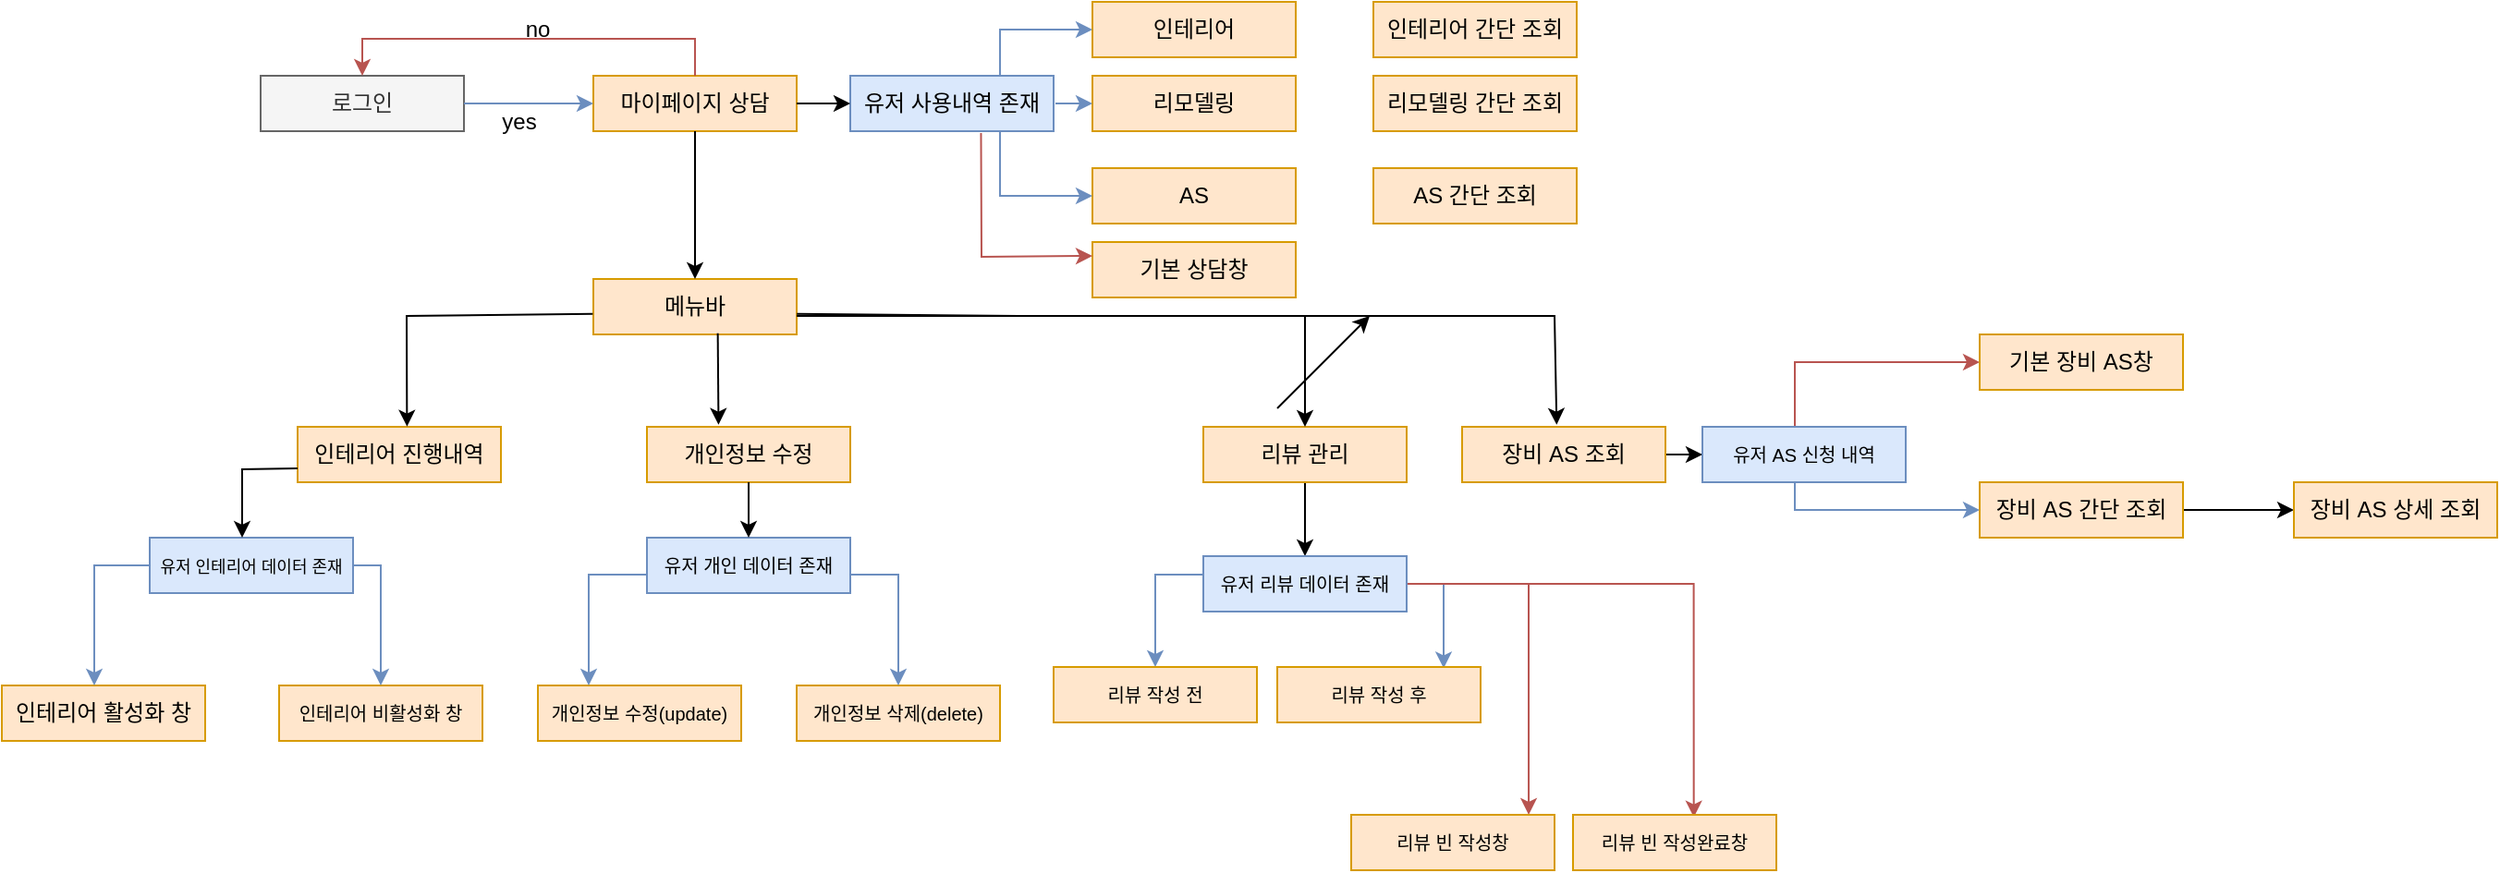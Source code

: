 <mxfile version="18.0.3" type="github">
  <diagram id="yAM6Byc1PwFym0VlvqPB" name="Page-1">
    <mxGraphModel dx="889" dy="491" grid="1" gridSize="10" guides="1" tooltips="1" connect="1" arrows="1" fold="1" page="1" pageScale="1" pageWidth="1654" pageHeight="2336" math="0" shadow="0">
      <root>
        <mxCell id="0" />
        <mxCell id="1" parent="0" />
        <mxCell id="cXizYQNHtDUrmTa4HkwB-1" value="마이페이지 상담" style="rounded=0;whiteSpace=wrap;html=1;fillColor=#ffe6cc;strokeColor=#d79b00;" parent="1" vertex="1">
          <mxGeometry x="350" y="130" width="110" height="30" as="geometry" />
        </mxCell>
        <mxCell id="cXizYQNHtDUrmTa4HkwB-2" value="로그인" style="rounded=0;whiteSpace=wrap;html=1;fillColor=#f5f5f5;strokeColor=#666666;fontColor=#333333;" parent="1" vertex="1">
          <mxGeometry x="170" y="130" width="110" height="30" as="geometry" />
        </mxCell>
        <mxCell id="cXizYQNHtDUrmTa4HkwB-5" value="" style="endArrow=classic;html=1;rounded=0;exitX=1;exitY=0.5;exitDx=0;exitDy=0;fillColor=#dae8fc;strokeColor=#6c8ebf;" parent="1" source="cXizYQNHtDUrmTa4HkwB-2" target="cXizYQNHtDUrmTa4HkwB-1" edge="1">
          <mxGeometry width="50" height="50" relative="1" as="geometry">
            <mxPoint x="770" y="440" as="sourcePoint" />
            <mxPoint x="820" y="390" as="targetPoint" />
          </mxGeometry>
        </mxCell>
        <mxCell id="cXizYQNHtDUrmTa4HkwB-10" value="" style="endArrow=classic;html=1;rounded=0;exitX=0.5;exitY=0;exitDx=0;exitDy=0;entryX=0.5;entryY=0;entryDx=0;entryDy=0;fillColor=#f8cecc;strokeColor=#b85450;" parent="1" source="cXizYQNHtDUrmTa4HkwB-1" target="cXizYQNHtDUrmTa4HkwB-2" edge="1">
          <mxGeometry width="50" height="50" relative="1" as="geometry">
            <mxPoint x="770" y="430" as="sourcePoint" />
            <mxPoint x="820" y="380" as="targetPoint" />
            <Array as="points">
              <mxPoint x="405" y="110" />
              <mxPoint x="310" y="110" />
              <mxPoint x="225" y="110" />
            </Array>
          </mxGeometry>
        </mxCell>
        <mxCell id="cXizYQNHtDUrmTa4HkwB-11" value="yes" style="text;html=1;strokeColor=none;fillColor=none;align=center;verticalAlign=middle;whiteSpace=wrap;rounded=0;" parent="1" vertex="1">
          <mxGeometry x="280" y="140" width="60" height="30" as="geometry" />
        </mxCell>
        <mxCell id="cXizYQNHtDUrmTa4HkwB-12" value="no" style="text;html=1;strokeColor=none;fillColor=none;align=center;verticalAlign=middle;whiteSpace=wrap;rounded=0;" parent="1" vertex="1">
          <mxGeometry x="290" y="90" width="60" height="30" as="geometry" />
        </mxCell>
        <mxCell id="cXizYQNHtDUrmTa4HkwB-15" value="인테리어" style="rounded=0;whiteSpace=wrap;html=1;fillColor=#ffe6cc;strokeColor=#d79b00;" parent="1" vertex="1">
          <mxGeometry x="620" y="90" width="110" height="30" as="geometry" />
        </mxCell>
        <mxCell id="cXizYQNHtDUrmTa4HkwB-16" value="리모델링" style="rounded=0;whiteSpace=wrap;html=1;fillColor=#ffe6cc;strokeColor=#d79b00;" parent="1" vertex="1">
          <mxGeometry x="620" y="130" width="110" height="30" as="geometry" />
        </mxCell>
        <mxCell id="cXizYQNHtDUrmTa4HkwB-17" value="AS" style="rounded=0;whiteSpace=wrap;html=1;fillColor=#ffe6cc;strokeColor=#d79b00;" parent="1" vertex="1">
          <mxGeometry x="620" y="180" width="110" height="30" as="geometry" />
        </mxCell>
        <mxCell id="cXizYQNHtDUrmTa4HkwB-21" value="유저 사용내역 존재" style="rounded=0;whiteSpace=wrap;html=1;fillColor=#dae8fc;strokeColor=#6c8ebf;" parent="1" vertex="1">
          <mxGeometry x="489" y="130" width="110" height="30" as="geometry" />
        </mxCell>
        <mxCell id="cXizYQNHtDUrmTa4HkwB-22" value="" style="endArrow=classic;html=1;rounded=0;exitX=1;exitY=0.5;exitDx=0;exitDy=0;entryX=0;entryY=0.5;entryDx=0;entryDy=0;" parent="1" source="cXizYQNHtDUrmTa4HkwB-1" target="cXizYQNHtDUrmTa4HkwB-21" edge="1">
          <mxGeometry width="50" height="50" relative="1" as="geometry">
            <mxPoint x="770" y="430" as="sourcePoint" />
            <mxPoint x="820" y="380" as="targetPoint" />
          </mxGeometry>
        </mxCell>
        <mxCell id="cXizYQNHtDUrmTa4HkwB-23" value="" style="endArrow=classic;html=1;rounded=0;fillColor=#dae8fc;strokeColor=#6c8ebf;entryX=0;entryY=0.5;entryDx=0;entryDy=0;" parent="1" target="cXizYQNHtDUrmTa4HkwB-15" edge="1">
          <mxGeometry width="50" height="50" relative="1" as="geometry">
            <mxPoint x="570" y="130" as="sourcePoint" />
            <mxPoint x="614" y="100" as="targetPoint" />
            <Array as="points">
              <mxPoint x="570" y="105" />
            </Array>
          </mxGeometry>
        </mxCell>
        <mxCell id="cXizYQNHtDUrmTa4HkwB-24" value="" style="endArrow=classic;html=1;rounded=0;fillColor=#dae8fc;strokeColor=#6c8ebf;entryX=0;entryY=0.5;entryDx=0;entryDy=0;" parent="1" target="cXizYQNHtDUrmTa4HkwB-17" edge="1">
          <mxGeometry width="50" height="50" relative="1" as="geometry">
            <mxPoint x="570" y="160" as="sourcePoint" />
            <mxPoint x="610" y="205" as="targetPoint" />
            <Array as="points">
              <mxPoint x="570" y="195" />
            </Array>
          </mxGeometry>
        </mxCell>
        <mxCell id="cXizYQNHtDUrmTa4HkwB-26" value="" style="endArrow=classic;html=1;rounded=0;fillColor=#dae8fc;strokeColor=#6c8ebf;entryX=0;entryY=0.5;entryDx=0;entryDy=0;" parent="1" target="cXizYQNHtDUrmTa4HkwB-16" edge="1">
          <mxGeometry width="50" height="50" relative="1" as="geometry">
            <mxPoint x="600" y="145" as="sourcePoint" />
            <mxPoint x="360" y="155" as="targetPoint" />
          </mxGeometry>
        </mxCell>
        <mxCell id="cXizYQNHtDUrmTa4HkwB-28" value="기본 상담창" style="rounded=0;whiteSpace=wrap;html=1;fillColor=#ffe6cc;strokeColor=#d79b00;" parent="1" vertex="1">
          <mxGeometry x="620" y="220" width="110" height="30" as="geometry" />
        </mxCell>
        <mxCell id="cXizYQNHtDUrmTa4HkwB-29" value="" style="endArrow=classic;html=1;rounded=0;entryX=0;entryY=0.25;entryDx=0;entryDy=0;exitX=0.643;exitY=1.032;exitDx=0;exitDy=0;exitPerimeter=0;fillColor=#f8cecc;strokeColor=#b85450;" parent="1" source="cXizYQNHtDUrmTa4HkwB-21" target="cXizYQNHtDUrmTa4HkwB-28" edge="1">
          <mxGeometry width="50" height="50" relative="1" as="geometry">
            <mxPoint x="580" y="180" as="sourcePoint" />
            <mxPoint x="630" y="130" as="targetPoint" />
            <Array as="points">
              <mxPoint x="560" y="228" />
            </Array>
          </mxGeometry>
        </mxCell>
        <mxCell id="cXizYQNHtDUrmTa4HkwB-30" value="메뉴바" style="rounded=0;whiteSpace=wrap;html=1;fillColor=#ffe6cc;strokeColor=#d79b00;" parent="1" vertex="1">
          <mxGeometry x="350" y="240" width="110" height="30" as="geometry" />
        </mxCell>
        <mxCell id="cXizYQNHtDUrmTa4HkwB-31" value="" style="endArrow=classic;html=1;rounded=0;entryX=0.5;entryY=0;entryDx=0;entryDy=0;exitX=0.5;exitY=1;exitDx=0;exitDy=0;" parent="1" source="cXizYQNHtDUrmTa4HkwB-1" target="cXizYQNHtDUrmTa4HkwB-30" edge="1">
          <mxGeometry width="50" height="50" relative="1" as="geometry">
            <mxPoint x="220" y="280" as="sourcePoint" />
            <mxPoint x="270" y="230" as="targetPoint" />
          </mxGeometry>
        </mxCell>
        <mxCell id="cXizYQNHtDUrmTa4HkwB-32" value="인테리어 진행내역" style="rounded=0;whiteSpace=wrap;html=1;fillColor=#ffe6cc;strokeColor=#d79b00;" parent="1" vertex="1">
          <mxGeometry x="190" y="320" width="110" height="30" as="geometry" />
        </mxCell>
        <mxCell id="cXizYQNHtDUrmTa4HkwB-33" value="개인정보 수정" style="rounded=0;whiteSpace=wrap;html=1;fillColor=#ffe6cc;strokeColor=#d79b00;" parent="1" vertex="1">
          <mxGeometry x="379" y="320" width="110" height="30" as="geometry" />
        </mxCell>
        <mxCell id="VwRAQl57d2dZyOm9E2EN-25" style="edgeStyle=orthogonalEdgeStyle;rounded=0;orthogonalLoop=1;jettySize=auto;html=1;entryX=0.5;entryY=0;entryDx=0;entryDy=0;fontSize=9;" edge="1" parent="1" source="cXizYQNHtDUrmTa4HkwB-34" target="VwRAQl57d2dZyOm9E2EN-23">
          <mxGeometry relative="1" as="geometry" />
        </mxCell>
        <mxCell id="cXizYQNHtDUrmTa4HkwB-34" value="리뷰 관리" style="rounded=0;whiteSpace=wrap;html=1;fillColor=#ffe6cc;strokeColor=#d79b00;" parent="1" vertex="1">
          <mxGeometry x="680" y="320" width="110" height="30" as="geometry" />
        </mxCell>
        <mxCell id="VwRAQl57d2dZyOm9E2EN-36" style="edgeStyle=orthogonalEdgeStyle;rounded=0;orthogonalLoop=1;jettySize=auto;html=1;entryX=0;entryY=0.5;entryDx=0;entryDy=0;fontSize=9;" edge="1" parent="1" source="cXizYQNHtDUrmTa4HkwB-35" target="VwRAQl57d2dZyOm9E2EN-35">
          <mxGeometry relative="1" as="geometry" />
        </mxCell>
        <mxCell id="cXizYQNHtDUrmTa4HkwB-35" value="장비 AS 조회" style="rounded=0;whiteSpace=wrap;html=1;fillColor=#ffe6cc;strokeColor=#d79b00;" parent="1" vertex="1">
          <mxGeometry x="820" y="320" width="110" height="30" as="geometry" />
        </mxCell>
        <mxCell id="VwRAQl57d2dZyOm9E2EN-1" value="" style="endArrow=classic;html=1;rounded=0;entryX=0.538;entryY=-0.006;entryDx=0;entryDy=0;entryPerimeter=0;exitX=-0.003;exitY=0.629;exitDx=0;exitDy=0;exitPerimeter=0;" edge="1" parent="1" source="cXizYQNHtDUrmTa4HkwB-30" target="cXizYQNHtDUrmTa4HkwB-32">
          <mxGeometry width="50" height="50" relative="1" as="geometry">
            <mxPoint x="350" y="250" as="sourcePoint" />
            <mxPoint x="450" y="240" as="targetPoint" />
            <Array as="points">
              <mxPoint x="249" y="260" />
            </Array>
          </mxGeometry>
        </mxCell>
        <mxCell id="VwRAQl57d2dZyOm9E2EN-2" value="" style="endArrow=classic;html=1;rounded=0;entryX=0.352;entryY=-0.038;entryDx=0;entryDy=0;entryPerimeter=0;exitX=0.612;exitY=0.978;exitDx=0;exitDy=0;exitPerimeter=0;" edge="1" parent="1" source="cXizYQNHtDUrmTa4HkwB-30" target="cXizYQNHtDUrmTa4HkwB-33">
          <mxGeometry width="50" height="50" relative="1" as="geometry">
            <mxPoint x="400" y="290" as="sourcePoint" />
            <mxPoint x="450" y="240" as="targetPoint" />
          </mxGeometry>
        </mxCell>
        <mxCell id="VwRAQl57d2dZyOm9E2EN-3" value="" style="endArrow=classic;html=1;rounded=0;entryX=0.5;entryY=0;entryDx=0;entryDy=0;" edge="1" parent="1" target="cXizYQNHtDUrmTa4HkwB-34">
          <mxGeometry width="50" height="50" relative="1" as="geometry">
            <mxPoint x="460" y="260" as="sourcePoint" />
            <mxPoint x="450" y="240" as="targetPoint" />
            <Array as="points">
              <mxPoint x="735" y="260" />
            </Array>
          </mxGeometry>
        </mxCell>
        <mxCell id="VwRAQl57d2dZyOm9E2EN-4" value="" style="endArrow=classic;html=1;rounded=0;entryX=0.465;entryY=-0.038;entryDx=0;entryDy=0;entryPerimeter=0;exitX=1.001;exitY=0.629;exitDx=0;exitDy=0;exitPerimeter=0;" edge="1" parent="1" source="cXizYQNHtDUrmTa4HkwB-30" target="cXizYQNHtDUrmTa4HkwB-35">
          <mxGeometry width="50" height="50" relative="1" as="geometry">
            <mxPoint x="480" y="240" as="sourcePoint" />
            <mxPoint x="530" y="190" as="targetPoint" />
            <Array as="points">
              <mxPoint x="580" y="260" />
              <mxPoint x="710" y="260" />
              <mxPoint x="870" y="260" />
            </Array>
          </mxGeometry>
        </mxCell>
        <mxCell id="VwRAQl57d2dZyOm9E2EN-5" value="&lt;font style=&quot;font-size: 9px;&quot;&gt;유저 인테리어 데이터 존재&lt;/font&gt;" style="rounded=0;whiteSpace=wrap;html=1;fillColor=#dae8fc;strokeColor=#6c8ebf;" vertex="1" parent="1">
          <mxGeometry x="110" y="380" width="110" height="30" as="geometry" />
        </mxCell>
        <mxCell id="VwRAQl57d2dZyOm9E2EN-6" value="" style="endArrow=classic;html=1;rounded=0;exitX=0;exitY=0.75;exitDx=0;exitDy=0;" edge="1" parent="1" source="cXizYQNHtDUrmTa4HkwB-32">
          <mxGeometry width="50" height="50" relative="1" as="geometry">
            <mxPoint x="250" y="290" as="sourcePoint" />
            <mxPoint x="160" y="380" as="targetPoint" />
            <Array as="points">
              <mxPoint x="160" y="343" />
            </Array>
          </mxGeometry>
        </mxCell>
        <mxCell id="VwRAQl57d2dZyOm9E2EN-7" value="인테리어&amp;nbsp;활성화 창" style="rounded=0;whiteSpace=wrap;html=1;fillColor=#ffe6cc;strokeColor=#d79b00;" vertex="1" parent="1">
          <mxGeometry x="30" y="460" width="110" height="30" as="geometry" />
        </mxCell>
        <mxCell id="VwRAQl57d2dZyOm9E2EN-8" value="&lt;font style=&quot;font-size: 10px;&quot;&gt;인테리어 비활성화 창&lt;/font&gt;" style="rounded=0;whiteSpace=wrap;html=1;fillColor=#ffe6cc;strokeColor=#d79b00;" vertex="1" parent="1">
          <mxGeometry x="180" y="460" width="110" height="30" as="geometry" />
        </mxCell>
        <mxCell id="VwRAQl57d2dZyOm9E2EN-9" value="" style="endArrow=classic;html=1;rounded=0;fontSize=10;exitX=0;exitY=0.5;exitDx=0;exitDy=0;fillColor=#dae8fc;strokeColor=#6c8ebf;" edge="1" parent="1" source="VwRAQl57d2dZyOm9E2EN-5">
          <mxGeometry width="50" height="50" relative="1" as="geometry">
            <mxPoint x="250" y="420" as="sourcePoint" />
            <mxPoint x="80" y="460" as="targetPoint" />
            <Array as="points">
              <mxPoint x="80" y="395" />
            </Array>
          </mxGeometry>
        </mxCell>
        <mxCell id="VwRAQl57d2dZyOm9E2EN-10" value="" style="endArrow=classic;html=1;rounded=0;fontSize=10;entryX=0.5;entryY=0;entryDx=0;entryDy=0;exitX=1;exitY=0.5;exitDx=0;exitDy=0;fillColor=#dae8fc;strokeColor=#6c8ebf;" edge="1" parent="1" source="VwRAQl57d2dZyOm9E2EN-5" target="VwRAQl57d2dZyOm9E2EN-8">
          <mxGeometry width="50" height="50" relative="1" as="geometry">
            <mxPoint x="250" y="420" as="sourcePoint" />
            <mxPoint x="300" y="370" as="targetPoint" />
            <Array as="points">
              <mxPoint x="235" y="395" />
            </Array>
          </mxGeometry>
        </mxCell>
        <mxCell id="VwRAQl57d2dZyOm9E2EN-11" value="&lt;span style=&quot;font-size: 10px;&quot;&gt;개인정보 수정(update)&lt;/span&gt;" style="rounded=0;whiteSpace=wrap;html=1;fillColor=#ffe6cc;strokeColor=#d79b00;" vertex="1" parent="1">
          <mxGeometry x="320" y="460" width="110" height="30" as="geometry" />
        </mxCell>
        <mxCell id="VwRAQl57d2dZyOm9E2EN-12" value="&lt;span style=&quot;font-size: 10px;&quot;&gt;개인정보 삭제(delete)&lt;/span&gt;" style="rounded=0;whiteSpace=wrap;html=1;fillColor=#ffe6cc;strokeColor=#d79b00;" vertex="1" parent="1">
          <mxGeometry x="460" y="460" width="110" height="30" as="geometry" />
        </mxCell>
        <mxCell id="VwRAQl57d2dZyOm9E2EN-19" style="edgeStyle=orthogonalEdgeStyle;rounded=0;orthogonalLoop=1;jettySize=auto;html=1;fontSize=10;entryX=0.25;entryY=0;entryDx=0;entryDy=0;fillColor=#dae8fc;strokeColor=#6c8ebf;" edge="1" parent="1" source="VwRAQl57d2dZyOm9E2EN-13" target="VwRAQl57d2dZyOm9E2EN-11">
          <mxGeometry relative="1" as="geometry">
            <mxPoint x="350" y="450" as="targetPoint" />
            <Array as="points">
              <mxPoint x="348" y="400" />
            </Array>
          </mxGeometry>
        </mxCell>
        <mxCell id="VwRAQl57d2dZyOm9E2EN-21" style="edgeStyle=orthogonalEdgeStyle;rounded=0;orthogonalLoop=1;jettySize=auto;html=1;fontSize=10;entryX=0.5;entryY=0;entryDx=0;entryDy=0;fillColor=#dae8fc;strokeColor=#6c8ebf;" edge="1" parent="1" source="VwRAQl57d2dZyOm9E2EN-13" target="VwRAQl57d2dZyOm9E2EN-12">
          <mxGeometry relative="1" as="geometry">
            <mxPoint x="520" y="440" as="targetPoint" />
            <Array as="points">
              <mxPoint x="515" y="400" />
            </Array>
          </mxGeometry>
        </mxCell>
        <mxCell id="VwRAQl57d2dZyOm9E2EN-13" value="&lt;font style=&quot;font-size: 10px;&quot;&gt;유저 개인 데이터 존재&lt;/font&gt;&lt;br&gt;" style="rounded=0;whiteSpace=wrap;html=1;fillColor=#dae8fc;strokeColor=#6c8ebf;" vertex="1" parent="1">
          <mxGeometry x="379" y="380" width="110" height="30" as="geometry" />
        </mxCell>
        <mxCell id="VwRAQl57d2dZyOm9E2EN-14" value="" style="endArrow=classic;html=1;rounded=0;fontSize=10;entryX=0.5;entryY=0;entryDx=0;entryDy=0;exitX=0.5;exitY=1;exitDx=0;exitDy=0;" edge="1" parent="1" source="cXizYQNHtDUrmTa4HkwB-33" target="VwRAQl57d2dZyOm9E2EN-13">
          <mxGeometry width="50" height="50" relative="1" as="geometry">
            <mxPoint x="440" y="360" as="sourcePoint" />
            <mxPoint x="490" y="310" as="targetPoint" />
          </mxGeometry>
        </mxCell>
        <mxCell id="VwRAQl57d2dZyOm9E2EN-30" style="edgeStyle=orthogonalEdgeStyle;rounded=0;orthogonalLoop=1;jettySize=auto;html=1;entryX=0.5;entryY=0;entryDx=0;entryDy=0;fontSize=9;fillColor=#dae8fc;strokeColor=#6c8ebf;" edge="1" parent="1" source="VwRAQl57d2dZyOm9E2EN-23" target="VwRAQl57d2dZyOm9E2EN-26">
          <mxGeometry relative="1" as="geometry">
            <Array as="points">
              <mxPoint x="654" y="400" />
            </Array>
          </mxGeometry>
        </mxCell>
        <mxCell id="VwRAQl57d2dZyOm9E2EN-31" style="edgeStyle=orthogonalEdgeStyle;rounded=0;orthogonalLoop=1;jettySize=auto;html=1;fontSize=9;entryX=0.812;entryY=0.022;entryDx=0;entryDy=0;entryPerimeter=0;fillColor=#dae8fc;strokeColor=#6c8ebf;" edge="1" parent="1" source="VwRAQl57d2dZyOm9E2EN-23" target="VwRAQl57d2dZyOm9E2EN-27">
          <mxGeometry relative="1" as="geometry">
            <Array as="points">
              <mxPoint x="810" y="405" />
              <mxPoint x="810" y="451" />
            </Array>
          </mxGeometry>
        </mxCell>
        <mxCell id="VwRAQl57d2dZyOm9E2EN-32" style="edgeStyle=orthogonalEdgeStyle;rounded=0;orthogonalLoop=1;jettySize=auto;html=1;entryX=0.873;entryY=0;entryDx=0;entryDy=0;entryPerimeter=0;fontSize=9;fillColor=#f8cecc;strokeColor=#b85450;" edge="1" parent="1" source="VwRAQl57d2dZyOm9E2EN-23" target="VwRAQl57d2dZyOm9E2EN-28">
          <mxGeometry relative="1" as="geometry">
            <Array as="points">
              <mxPoint x="856" y="405" />
            </Array>
          </mxGeometry>
        </mxCell>
        <mxCell id="VwRAQl57d2dZyOm9E2EN-34" style="edgeStyle=orthogonalEdgeStyle;rounded=0;orthogonalLoop=1;jettySize=auto;html=1;entryX=0.594;entryY=0.044;entryDx=0;entryDy=0;entryPerimeter=0;fontSize=9;fillColor=#f8cecc;strokeColor=#b85450;" edge="1" parent="1" source="VwRAQl57d2dZyOm9E2EN-23" target="VwRAQl57d2dZyOm9E2EN-29">
          <mxGeometry relative="1" as="geometry" />
        </mxCell>
        <mxCell id="VwRAQl57d2dZyOm9E2EN-23" value="&lt;font style=&quot;font-size: 10px;&quot;&gt;유저 리뷰 데이터 존재&lt;/font&gt;" style="rounded=0;whiteSpace=wrap;html=1;fillColor=#dae8fc;strokeColor=#6c8ebf;" vertex="1" parent="1">
          <mxGeometry x="680" y="390" width="110" height="30" as="geometry" />
        </mxCell>
        <mxCell id="VwRAQl57d2dZyOm9E2EN-26" value="&lt;span style=&quot;font-size: 10px;&quot;&gt;리뷰 작성 전&lt;br&gt;&lt;/span&gt;" style="rounded=0;whiteSpace=wrap;html=1;fillColor=#ffe6cc;strokeColor=#d79b00;" vertex="1" parent="1">
          <mxGeometry x="599" y="450" width="110" height="30" as="geometry" />
        </mxCell>
        <mxCell id="VwRAQl57d2dZyOm9E2EN-27" value="&lt;span style=&quot;font-size: 10px;&quot;&gt;리뷰 작성 후&lt;/span&gt;" style="rounded=0;whiteSpace=wrap;html=1;fillColor=#ffe6cc;strokeColor=#d79b00;" vertex="1" parent="1">
          <mxGeometry x="720" y="450" width="110" height="30" as="geometry" />
        </mxCell>
        <mxCell id="VwRAQl57d2dZyOm9E2EN-28" value="&lt;span style=&quot;font-size: 10px;&quot;&gt;리뷰 빈 작성창&lt;/span&gt;" style="rounded=0;whiteSpace=wrap;html=1;fillColor=#ffe6cc;strokeColor=#d79b00;" vertex="1" parent="1">
          <mxGeometry x="760" y="530" width="110" height="30" as="geometry" />
        </mxCell>
        <mxCell id="VwRAQl57d2dZyOm9E2EN-29" value="&lt;span style=&quot;font-size: 10px;&quot;&gt;리뷰 빈 작성완료창&lt;br&gt;&lt;/span&gt;" style="rounded=0;whiteSpace=wrap;html=1;fillColor=#ffe6cc;strokeColor=#d79b00;" vertex="1" parent="1">
          <mxGeometry x="880" y="530" width="110" height="30" as="geometry" />
        </mxCell>
        <mxCell id="VwRAQl57d2dZyOm9E2EN-38" style="edgeStyle=orthogonalEdgeStyle;rounded=0;orthogonalLoop=1;jettySize=auto;html=1;entryX=0;entryY=0.5;entryDx=0;entryDy=0;fontSize=9;fillColor=#f8cecc;strokeColor=#b85450;" edge="1" parent="1" source="VwRAQl57d2dZyOm9E2EN-35" target="VwRAQl57d2dZyOm9E2EN-37">
          <mxGeometry relative="1" as="geometry">
            <Array as="points">
              <mxPoint x="1000" y="285" />
            </Array>
          </mxGeometry>
        </mxCell>
        <mxCell id="VwRAQl57d2dZyOm9E2EN-40" style="edgeStyle=orthogonalEdgeStyle;rounded=0;orthogonalLoop=1;jettySize=auto;html=1;entryX=0;entryY=0.5;entryDx=0;entryDy=0;fontSize=9;fillColor=#dae8fc;strokeColor=#6c8ebf;" edge="1" parent="1" source="VwRAQl57d2dZyOm9E2EN-35" target="VwRAQl57d2dZyOm9E2EN-39">
          <mxGeometry relative="1" as="geometry">
            <Array as="points">
              <mxPoint x="1000" y="365" />
            </Array>
          </mxGeometry>
        </mxCell>
        <mxCell id="VwRAQl57d2dZyOm9E2EN-35" value="&lt;span style=&quot;font-size: 10px;&quot;&gt;유저 AS 신청 내역&lt;br&gt;&lt;/span&gt;" style="rounded=0;whiteSpace=wrap;html=1;fillColor=#dae8fc;strokeColor=#6c8ebf;" vertex="1" parent="1">
          <mxGeometry x="950" y="320" width="110" height="30" as="geometry" />
        </mxCell>
        <mxCell id="VwRAQl57d2dZyOm9E2EN-37" value="기본 장비 AS창" style="rounded=0;whiteSpace=wrap;html=1;fillColor=#ffe6cc;strokeColor=#d79b00;" vertex="1" parent="1">
          <mxGeometry x="1100" y="270" width="110" height="30" as="geometry" />
        </mxCell>
        <mxCell id="VwRAQl57d2dZyOm9E2EN-42" style="edgeStyle=orthogonalEdgeStyle;rounded=0;orthogonalLoop=1;jettySize=auto;html=1;entryX=0;entryY=0.5;entryDx=0;entryDy=0;fontSize=9;" edge="1" parent="1" source="VwRAQl57d2dZyOm9E2EN-39" target="VwRAQl57d2dZyOm9E2EN-41">
          <mxGeometry relative="1" as="geometry" />
        </mxCell>
        <mxCell id="VwRAQl57d2dZyOm9E2EN-39" value="장비 AS 간단 조회" style="rounded=0;whiteSpace=wrap;html=1;fillColor=#ffe6cc;strokeColor=#d79b00;" vertex="1" parent="1">
          <mxGeometry x="1100" y="350" width="110" height="30" as="geometry" />
        </mxCell>
        <mxCell id="VwRAQl57d2dZyOm9E2EN-41" value="장비 AS 상세 조회" style="rounded=0;whiteSpace=wrap;html=1;fillColor=#ffe6cc;strokeColor=#d79b00;" vertex="1" parent="1">
          <mxGeometry x="1270" y="350" width="110" height="30" as="geometry" />
        </mxCell>
        <mxCell id="VwRAQl57d2dZyOm9E2EN-44" value="인테리어 간단 조회" style="rounded=0;whiteSpace=wrap;html=1;fillColor=#ffe6cc;strokeColor=#d79b00;" vertex="1" parent="1">
          <mxGeometry x="772" y="90" width="110" height="30" as="geometry" />
        </mxCell>
        <mxCell id="VwRAQl57d2dZyOm9E2EN-47" value="리모델링 간단 조회" style="rounded=0;whiteSpace=wrap;html=1;fillColor=#ffe6cc;strokeColor=#d79b00;" vertex="1" parent="1">
          <mxGeometry x="772" y="130" width="110" height="30" as="geometry" />
        </mxCell>
        <mxCell id="VwRAQl57d2dZyOm9E2EN-48" value="AS 간단 조회" style="rounded=0;whiteSpace=wrap;html=1;fillColor=#ffe6cc;strokeColor=#d79b00;" vertex="1" parent="1">
          <mxGeometry x="772" y="180" width="110" height="30" as="geometry" />
        </mxCell>
        <mxCell id="VwRAQl57d2dZyOm9E2EN-49" value="" style="endArrow=classic;html=1;rounded=0;fontSize=9;" edge="1" parent="1">
          <mxGeometry width="50" height="50" relative="1" as="geometry">
            <mxPoint x="720" y="310" as="sourcePoint" />
            <mxPoint x="770" y="260" as="targetPoint" />
          </mxGeometry>
        </mxCell>
      </root>
    </mxGraphModel>
  </diagram>
</mxfile>
